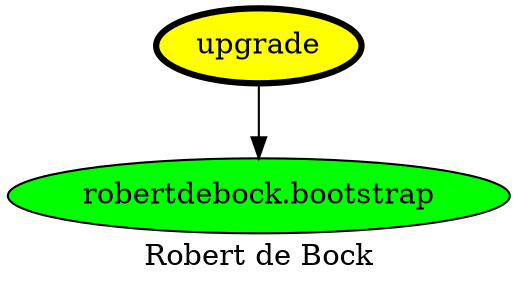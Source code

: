digraph PhiloDilemma {
  label = "Robert de Bock" ;
  overlap=false
  {
    "upgrade" [fillcolor=yellow style=filled penwidth=3]
    "robertdebock.bootstrap" [fillcolor=green style=filled]
  }
  "upgrade" -> "robertdebock.bootstrap"
}
